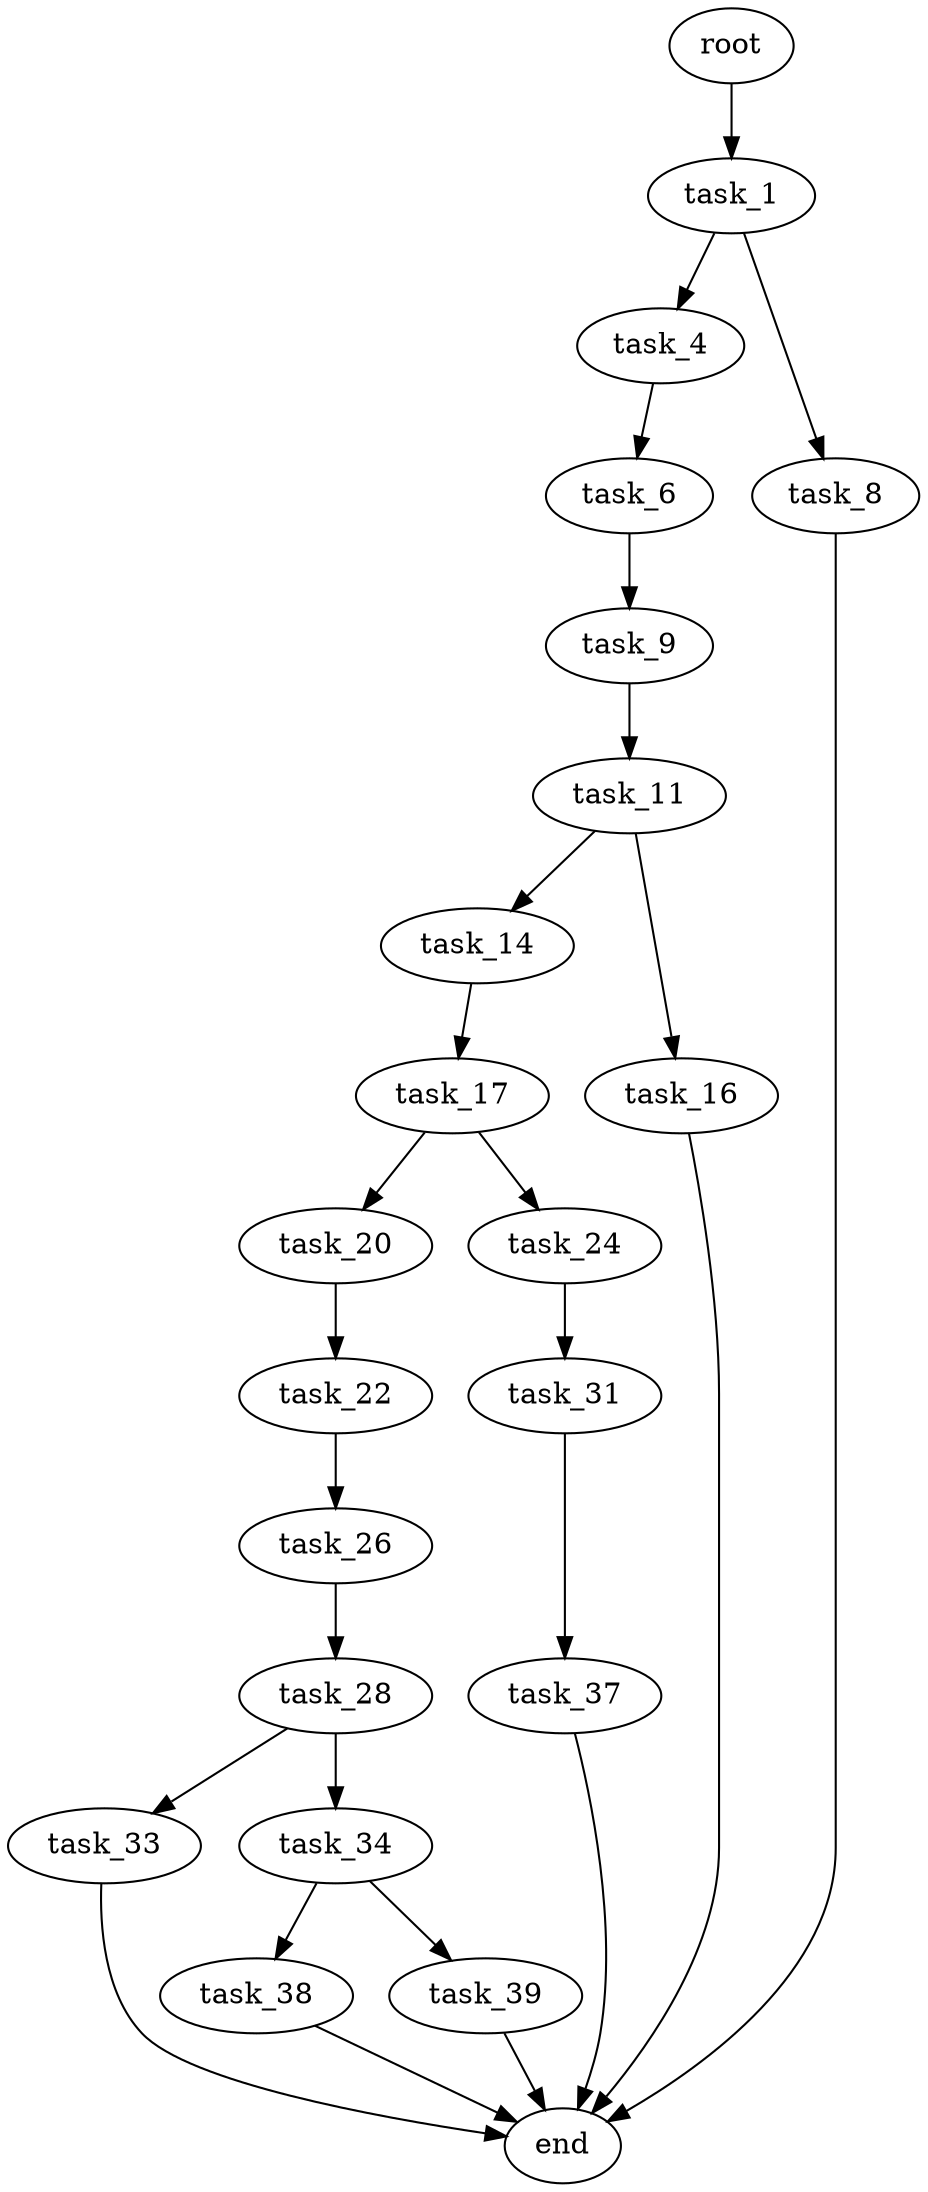 digraph G {
  root [size="0.000000"];
  task_1 [size="563567617723.000000"];
  task_4 [size="22343587541.000000"];
  task_8 [size="23179485968.000000"];
  task_6 [size="438346828524.000000"];
  task_9 [size="212289668933.000000"];
  end [size="0.000000"];
  task_11 [size="134217728000.000000"];
  task_14 [size="549755813888.000000"];
  task_16 [size="441880597209.000000"];
  task_17 [size="128163571250.000000"];
  task_20 [size="68719476736.000000"];
  task_24 [size="28991029248.000000"];
  task_22 [size="231928233984.000000"];
  task_26 [size="1294842633166.000000"];
  task_31 [size="277162012223.000000"];
  task_28 [size="241131184748.000000"];
  task_33 [size="662904935160.000000"];
  task_34 [size="8063395769.000000"];
  task_37 [size="634752257172.000000"];
  task_38 [size="231928233984.000000"];
  task_39 [size="23936026744.000000"];

  root -> task_1 [size="1.000000"];
  task_1 -> task_4 [size="838860800.000000"];
  task_1 -> task_8 [size="838860800.000000"];
  task_4 -> task_6 [size="33554432.000000"];
  task_8 -> end [size="1.000000"];
  task_6 -> task_9 [size="411041792.000000"];
  task_9 -> task_11 [size="301989888.000000"];
  task_11 -> task_14 [size="209715200.000000"];
  task_11 -> task_16 [size="209715200.000000"];
  task_14 -> task_17 [size="536870912.000000"];
  task_16 -> end [size="1.000000"];
  task_17 -> task_20 [size="301989888.000000"];
  task_17 -> task_24 [size="301989888.000000"];
  task_20 -> task_22 [size="134217728.000000"];
  task_24 -> task_31 [size="75497472.000000"];
  task_22 -> task_26 [size="301989888.000000"];
  task_26 -> task_28 [size="838860800.000000"];
  task_31 -> task_37 [size="209715200.000000"];
  task_28 -> task_33 [size="209715200.000000"];
  task_28 -> task_34 [size="209715200.000000"];
  task_33 -> end [size="1.000000"];
  task_34 -> task_38 [size="33554432.000000"];
  task_34 -> task_39 [size="33554432.000000"];
  task_37 -> end [size="1.000000"];
  task_38 -> end [size="1.000000"];
  task_39 -> end [size="1.000000"];
}
